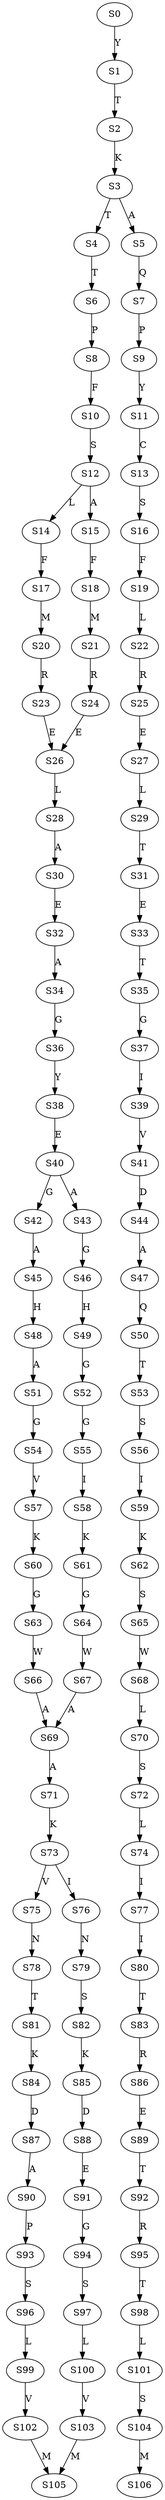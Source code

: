 strict digraph  {
	S0 -> S1 [ label = Y ];
	S1 -> S2 [ label = T ];
	S2 -> S3 [ label = K ];
	S3 -> S4 [ label = T ];
	S3 -> S5 [ label = A ];
	S4 -> S6 [ label = T ];
	S5 -> S7 [ label = Q ];
	S6 -> S8 [ label = P ];
	S7 -> S9 [ label = P ];
	S8 -> S10 [ label = F ];
	S9 -> S11 [ label = Y ];
	S10 -> S12 [ label = S ];
	S11 -> S13 [ label = C ];
	S12 -> S14 [ label = L ];
	S12 -> S15 [ label = A ];
	S13 -> S16 [ label = S ];
	S14 -> S17 [ label = F ];
	S15 -> S18 [ label = F ];
	S16 -> S19 [ label = F ];
	S17 -> S20 [ label = M ];
	S18 -> S21 [ label = M ];
	S19 -> S22 [ label = L ];
	S20 -> S23 [ label = R ];
	S21 -> S24 [ label = R ];
	S22 -> S25 [ label = R ];
	S23 -> S26 [ label = E ];
	S24 -> S26 [ label = E ];
	S25 -> S27 [ label = E ];
	S26 -> S28 [ label = L ];
	S27 -> S29 [ label = L ];
	S28 -> S30 [ label = A ];
	S29 -> S31 [ label = T ];
	S30 -> S32 [ label = E ];
	S31 -> S33 [ label = E ];
	S32 -> S34 [ label = A ];
	S33 -> S35 [ label = T ];
	S34 -> S36 [ label = G ];
	S35 -> S37 [ label = G ];
	S36 -> S38 [ label = Y ];
	S37 -> S39 [ label = I ];
	S38 -> S40 [ label = E ];
	S39 -> S41 [ label = V ];
	S40 -> S42 [ label = G ];
	S40 -> S43 [ label = A ];
	S41 -> S44 [ label = D ];
	S42 -> S45 [ label = A ];
	S43 -> S46 [ label = G ];
	S44 -> S47 [ label = A ];
	S45 -> S48 [ label = H ];
	S46 -> S49 [ label = H ];
	S47 -> S50 [ label = Q ];
	S48 -> S51 [ label = A ];
	S49 -> S52 [ label = G ];
	S50 -> S53 [ label = T ];
	S51 -> S54 [ label = G ];
	S52 -> S55 [ label = G ];
	S53 -> S56 [ label = S ];
	S54 -> S57 [ label = V ];
	S55 -> S58 [ label = I ];
	S56 -> S59 [ label = I ];
	S57 -> S60 [ label = K ];
	S58 -> S61 [ label = K ];
	S59 -> S62 [ label = K ];
	S60 -> S63 [ label = G ];
	S61 -> S64 [ label = G ];
	S62 -> S65 [ label = S ];
	S63 -> S66 [ label = W ];
	S64 -> S67 [ label = W ];
	S65 -> S68 [ label = W ];
	S66 -> S69 [ label = A ];
	S67 -> S69 [ label = A ];
	S68 -> S70 [ label = L ];
	S69 -> S71 [ label = A ];
	S70 -> S72 [ label = S ];
	S71 -> S73 [ label = K ];
	S72 -> S74 [ label = L ];
	S73 -> S75 [ label = V ];
	S73 -> S76 [ label = I ];
	S74 -> S77 [ label = I ];
	S75 -> S78 [ label = N ];
	S76 -> S79 [ label = N ];
	S77 -> S80 [ label = I ];
	S78 -> S81 [ label = T ];
	S79 -> S82 [ label = S ];
	S80 -> S83 [ label = T ];
	S81 -> S84 [ label = K ];
	S82 -> S85 [ label = K ];
	S83 -> S86 [ label = R ];
	S84 -> S87 [ label = D ];
	S85 -> S88 [ label = D ];
	S86 -> S89 [ label = E ];
	S87 -> S90 [ label = A ];
	S88 -> S91 [ label = E ];
	S89 -> S92 [ label = T ];
	S90 -> S93 [ label = P ];
	S91 -> S94 [ label = G ];
	S92 -> S95 [ label = R ];
	S93 -> S96 [ label = S ];
	S94 -> S97 [ label = S ];
	S95 -> S98 [ label = T ];
	S96 -> S99 [ label = L ];
	S97 -> S100 [ label = L ];
	S98 -> S101 [ label = L ];
	S99 -> S102 [ label = V ];
	S100 -> S103 [ label = V ];
	S101 -> S104 [ label = S ];
	S102 -> S105 [ label = M ];
	S103 -> S105 [ label = M ];
	S104 -> S106 [ label = M ];
}
